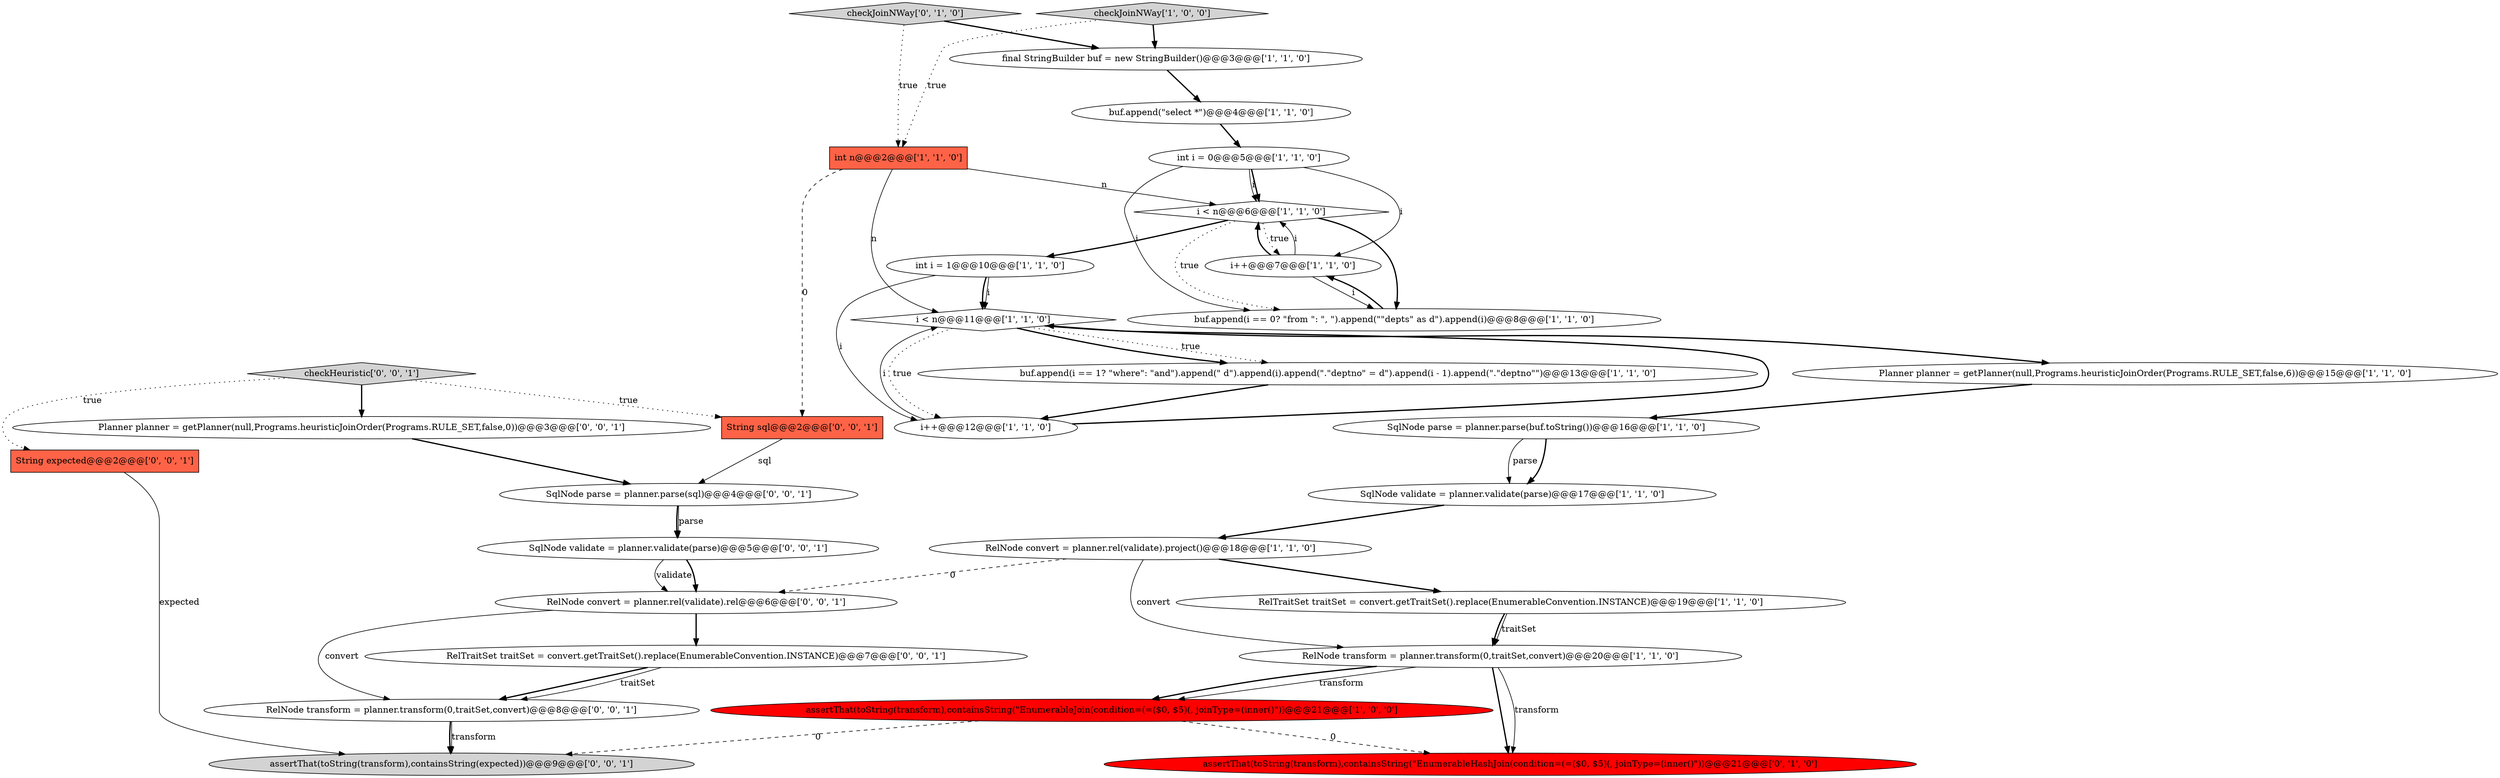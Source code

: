 digraph {
3 [style = filled, label = "assertThat(toString(transform),containsString(\"EnumerableJoin(condition=(=($0, $5)(, joinType=(inner()\"))@@@21@@@['1', '0', '0']", fillcolor = red, shape = ellipse image = "AAA1AAABBB1BBB"];
10 [style = filled, label = "RelNode transform = planner.transform(0,traitSet,convert)@@@20@@@['1', '1', '0']", fillcolor = white, shape = ellipse image = "AAA0AAABBB1BBB"];
20 [style = filled, label = "checkJoinNWay['0', '1', '0']", fillcolor = lightgray, shape = diamond image = "AAA0AAABBB2BBB"];
19 [style = filled, label = "assertThat(toString(transform),containsString(\"EnumerableHashJoin(condition=(=($0, $5)(, joinType=(inner()\"))@@@21@@@['0', '1', '0']", fillcolor = red, shape = ellipse image = "AAA1AAABBB2BBB"];
11 [style = filled, label = "buf.append(i == 1? \"where\": \"and\").append(\" d\").append(i).append(\".\"deptno\" = d\").append(i - 1).append(\".\"deptno\"\")@@@13@@@['1', '1', '0']", fillcolor = white, shape = ellipse image = "AAA0AAABBB1BBB"];
27 [style = filled, label = "String sql@@@2@@@['0', '0', '1']", fillcolor = tomato, shape = box image = "AAA0AAABBB3BBB"];
14 [style = filled, label = "i < n@@@11@@@['1', '1', '0']", fillcolor = white, shape = diamond image = "AAA0AAABBB1BBB"];
22 [style = filled, label = "RelNode transform = planner.transform(0,traitSet,convert)@@@8@@@['0', '0', '1']", fillcolor = white, shape = ellipse image = "AAA0AAABBB3BBB"];
30 [style = filled, label = "Planner planner = getPlanner(null,Programs.heuristicJoinOrder(Programs.RULE_SET,false,0))@@@3@@@['0', '0', '1']", fillcolor = white, shape = ellipse image = "AAA0AAABBB3BBB"];
21 [style = filled, label = "SqlNode parse = planner.parse(sql)@@@4@@@['0', '0', '1']", fillcolor = white, shape = ellipse image = "AAA0AAABBB3BBB"];
28 [style = filled, label = "RelTraitSet traitSet = convert.getTraitSet().replace(EnumerableConvention.INSTANCE)@@@7@@@['0', '0', '1']", fillcolor = white, shape = ellipse image = "AAA0AAABBB3BBB"];
13 [style = filled, label = "SqlNode parse = planner.parse(buf.toString())@@@16@@@['1', '1', '0']", fillcolor = white, shape = ellipse image = "AAA0AAABBB1BBB"];
5 [style = filled, label = "int n@@@2@@@['1', '1', '0']", fillcolor = tomato, shape = box image = "AAA0AAABBB1BBB"];
8 [style = filled, label = "buf.append(\"select *\")@@@4@@@['1', '1', '0']", fillcolor = white, shape = ellipse image = "AAA0AAABBB1BBB"];
12 [style = filled, label = "RelTraitSet traitSet = convert.getTraitSet().replace(EnumerableConvention.INSTANCE)@@@19@@@['1', '1', '0']", fillcolor = white, shape = ellipse image = "AAA0AAABBB1BBB"];
17 [style = filled, label = "checkJoinNWay['1', '0', '0']", fillcolor = lightgray, shape = diamond image = "AAA0AAABBB1BBB"];
6 [style = filled, label = "i++@@@7@@@['1', '1', '0']", fillcolor = white, shape = ellipse image = "AAA0AAABBB1BBB"];
15 [style = filled, label = "int i = 0@@@5@@@['1', '1', '0']", fillcolor = white, shape = ellipse image = "AAA0AAABBB1BBB"];
1 [style = filled, label = "i < n@@@6@@@['1', '1', '0']", fillcolor = white, shape = diamond image = "AAA0AAABBB1BBB"];
4 [style = filled, label = "RelNode convert = planner.rel(validate).project()@@@18@@@['1', '1', '0']", fillcolor = white, shape = ellipse image = "AAA0AAABBB1BBB"];
23 [style = filled, label = "String expected@@@2@@@['0', '0', '1']", fillcolor = tomato, shape = box image = "AAA0AAABBB3BBB"];
25 [style = filled, label = "RelNode convert = planner.rel(validate).rel@@@6@@@['0', '0', '1']", fillcolor = white, shape = ellipse image = "AAA0AAABBB3BBB"];
26 [style = filled, label = "assertThat(toString(transform),containsString(expected))@@@9@@@['0', '0', '1']", fillcolor = lightgray, shape = ellipse image = "AAA0AAABBB3BBB"];
24 [style = filled, label = "SqlNode validate = planner.validate(parse)@@@5@@@['0', '0', '1']", fillcolor = white, shape = ellipse image = "AAA0AAABBB3BBB"];
18 [style = filled, label = "final StringBuilder buf = new StringBuilder()@@@3@@@['1', '1', '0']", fillcolor = white, shape = ellipse image = "AAA0AAABBB1BBB"];
29 [style = filled, label = "checkHeuristic['0', '0', '1']", fillcolor = lightgray, shape = diamond image = "AAA0AAABBB3BBB"];
2 [style = filled, label = "SqlNode validate = planner.validate(parse)@@@17@@@['1', '1', '0']", fillcolor = white, shape = ellipse image = "AAA0AAABBB1BBB"];
7 [style = filled, label = "buf.append(i == 0? \"from \": \", \").append(\"\"depts\" as d\").append(i)@@@8@@@['1', '1', '0']", fillcolor = white, shape = ellipse image = "AAA0AAABBB1BBB"];
16 [style = filled, label = "i++@@@12@@@['1', '1', '0']", fillcolor = white, shape = ellipse image = "AAA0AAABBB1BBB"];
0 [style = filled, label = "Planner planner = getPlanner(null,Programs.heuristicJoinOrder(Programs.RULE_SET,false,6))@@@15@@@['1', '1', '0']", fillcolor = white, shape = ellipse image = "AAA0AAABBB1BBB"];
9 [style = filled, label = "int i = 1@@@10@@@['1', '1', '0']", fillcolor = white, shape = ellipse image = "AAA0AAABBB1BBB"];
6->1 [style = solid, label="i"];
11->16 [style = bold, label=""];
22->26 [style = bold, label=""];
25->28 [style = bold, label=""];
9->14 [style = solid, label="i"];
24->25 [style = solid, label="validate"];
13->2 [style = solid, label="parse"];
4->10 [style = solid, label="convert"];
10->3 [style = solid, label="transform"];
8->15 [style = bold, label=""];
0->13 [style = bold, label=""];
29->30 [style = bold, label=""];
3->26 [style = dashed, label="0"];
21->24 [style = solid, label="parse"];
28->22 [style = bold, label=""];
29->27 [style = dotted, label="true"];
10->19 [style = bold, label=""];
27->21 [style = solid, label="sql"];
25->22 [style = solid, label="convert"];
10->3 [style = bold, label=""];
21->24 [style = bold, label=""];
29->23 [style = dotted, label="true"];
9->16 [style = solid, label="i"];
6->7 [style = solid, label="i"];
2->4 [style = bold, label=""];
1->7 [style = bold, label=""];
10->19 [style = solid, label="transform"];
1->9 [style = bold, label=""];
15->6 [style = solid, label="i"];
3->19 [style = dashed, label="0"];
1->7 [style = dotted, label="true"];
20->18 [style = bold, label=""];
14->16 [style = dotted, label="true"];
15->1 [style = solid, label="i"];
6->1 [style = bold, label=""];
20->5 [style = dotted, label="true"];
4->25 [style = dashed, label="0"];
30->21 [style = bold, label=""];
16->14 [style = solid, label="i"];
12->10 [style = bold, label=""];
5->27 [style = dashed, label="0"];
14->0 [style = bold, label=""];
5->1 [style = solid, label="n"];
15->1 [style = bold, label=""];
24->25 [style = bold, label=""];
22->26 [style = solid, label="transform"];
7->6 [style = bold, label=""];
9->14 [style = bold, label=""];
4->12 [style = bold, label=""];
16->14 [style = bold, label=""];
1->6 [style = dotted, label="true"];
23->26 [style = solid, label="expected"];
14->11 [style = dotted, label="true"];
17->5 [style = dotted, label="true"];
18->8 [style = bold, label=""];
14->11 [style = bold, label=""];
15->7 [style = solid, label="i"];
17->18 [style = bold, label=""];
5->14 [style = solid, label="n"];
12->10 [style = solid, label="traitSet"];
13->2 [style = bold, label=""];
28->22 [style = solid, label="traitSet"];
}
